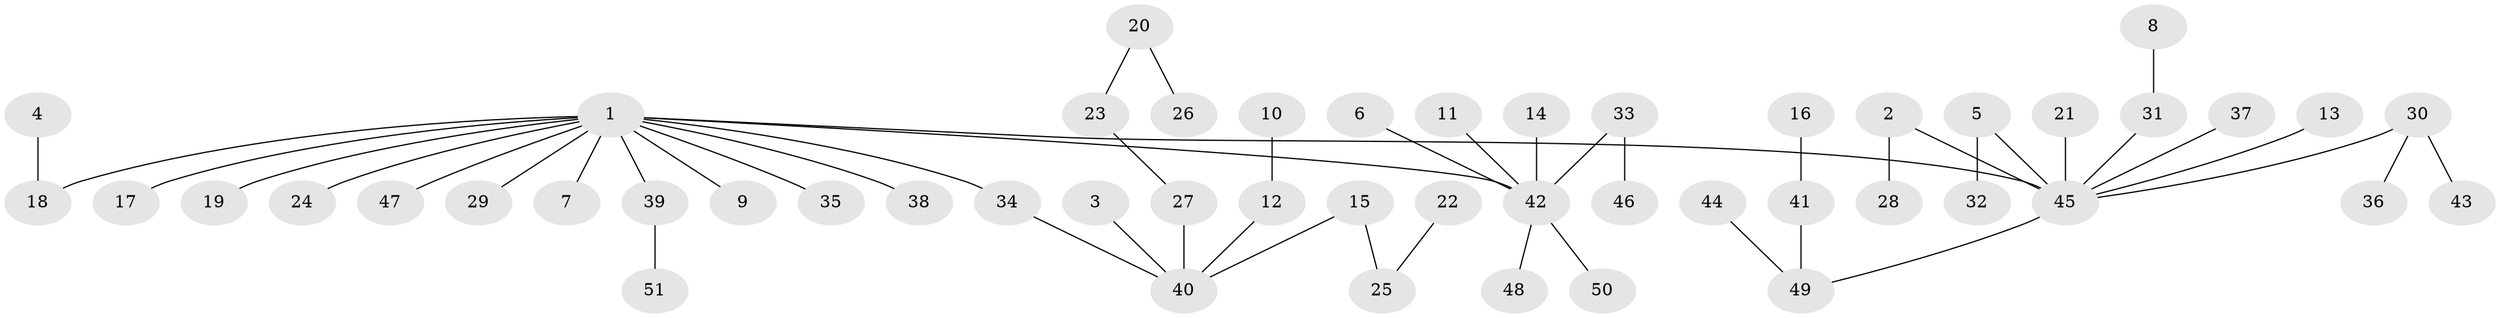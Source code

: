 // original degree distribution, {7: 0.049019607843137254, 4: 0.029411764705882353, 3: 0.13725490196078433, 6: 0.00980392156862745, 2: 0.27450980392156865, 1: 0.5}
// Generated by graph-tools (version 1.1) at 2025/26/03/09/25 03:26:30]
// undirected, 51 vertices, 50 edges
graph export_dot {
graph [start="1"]
  node [color=gray90,style=filled];
  1;
  2;
  3;
  4;
  5;
  6;
  7;
  8;
  9;
  10;
  11;
  12;
  13;
  14;
  15;
  16;
  17;
  18;
  19;
  20;
  21;
  22;
  23;
  24;
  25;
  26;
  27;
  28;
  29;
  30;
  31;
  32;
  33;
  34;
  35;
  36;
  37;
  38;
  39;
  40;
  41;
  42;
  43;
  44;
  45;
  46;
  47;
  48;
  49;
  50;
  51;
  1 -- 7 [weight=1.0];
  1 -- 9 [weight=1.0];
  1 -- 17 [weight=1.0];
  1 -- 18 [weight=1.0];
  1 -- 19 [weight=1.0];
  1 -- 24 [weight=1.0];
  1 -- 29 [weight=1.0];
  1 -- 34 [weight=1.0];
  1 -- 35 [weight=1.0];
  1 -- 38 [weight=1.0];
  1 -- 39 [weight=1.0];
  1 -- 42 [weight=1.0];
  1 -- 45 [weight=1.0];
  1 -- 47 [weight=1.0];
  2 -- 28 [weight=1.0];
  2 -- 45 [weight=1.0];
  3 -- 40 [weight=1.0];
  4 -- 18 [weight=1.0];
  5 -- 32 [weight=1.0];
  5 -- 45 [weight=1.0];
  6 -- 42 [weight=1.0];
  8 -- 31 [weight=1.0];
  10 -- 12 [weight=1.0];
  11 -- 42 [weight=1.0];
  12 -- 40 [weight=1.0];
  13 -- 45 [weight=1.0];
  14 -- 42 [weight=1.0];
  15 -- 25 [weight=1.0];
  15 -- 40 [weight=1.0];
  16 -- 41 [weight=1.0];
  20 -- 23 [weight=1.0];
  20 -- 26 [weight=1.0];
  21 -- 45 [weight=1.0];
  22 -- 25 [weight=1.0];
  23 -- 27 [weight=1.0];
  27 -- 40 [weight=1.0];
  30 -- 36 [weight=1.0];
  30 -- 43 [weight=1.0];
  30 -- 45 [weight=1.0];
  31 -- 45 [weight=1.0];
  33 -- 42 [weight=1.0];
  33 -- 46 [weight=1.0];
  34 -- 40 [weight=1.0];
  37 -- 45 [weight=1.0];
  39 -- 51 [weight=1.0];
  41 -- 49 [weight=1.0];
  42 -- 48 [weight=1.0];
  42 -- 50 [weight=1.0];
  44 -- 49 [weight=1.0];
  45 -- 49 [weight=1.0];
}
